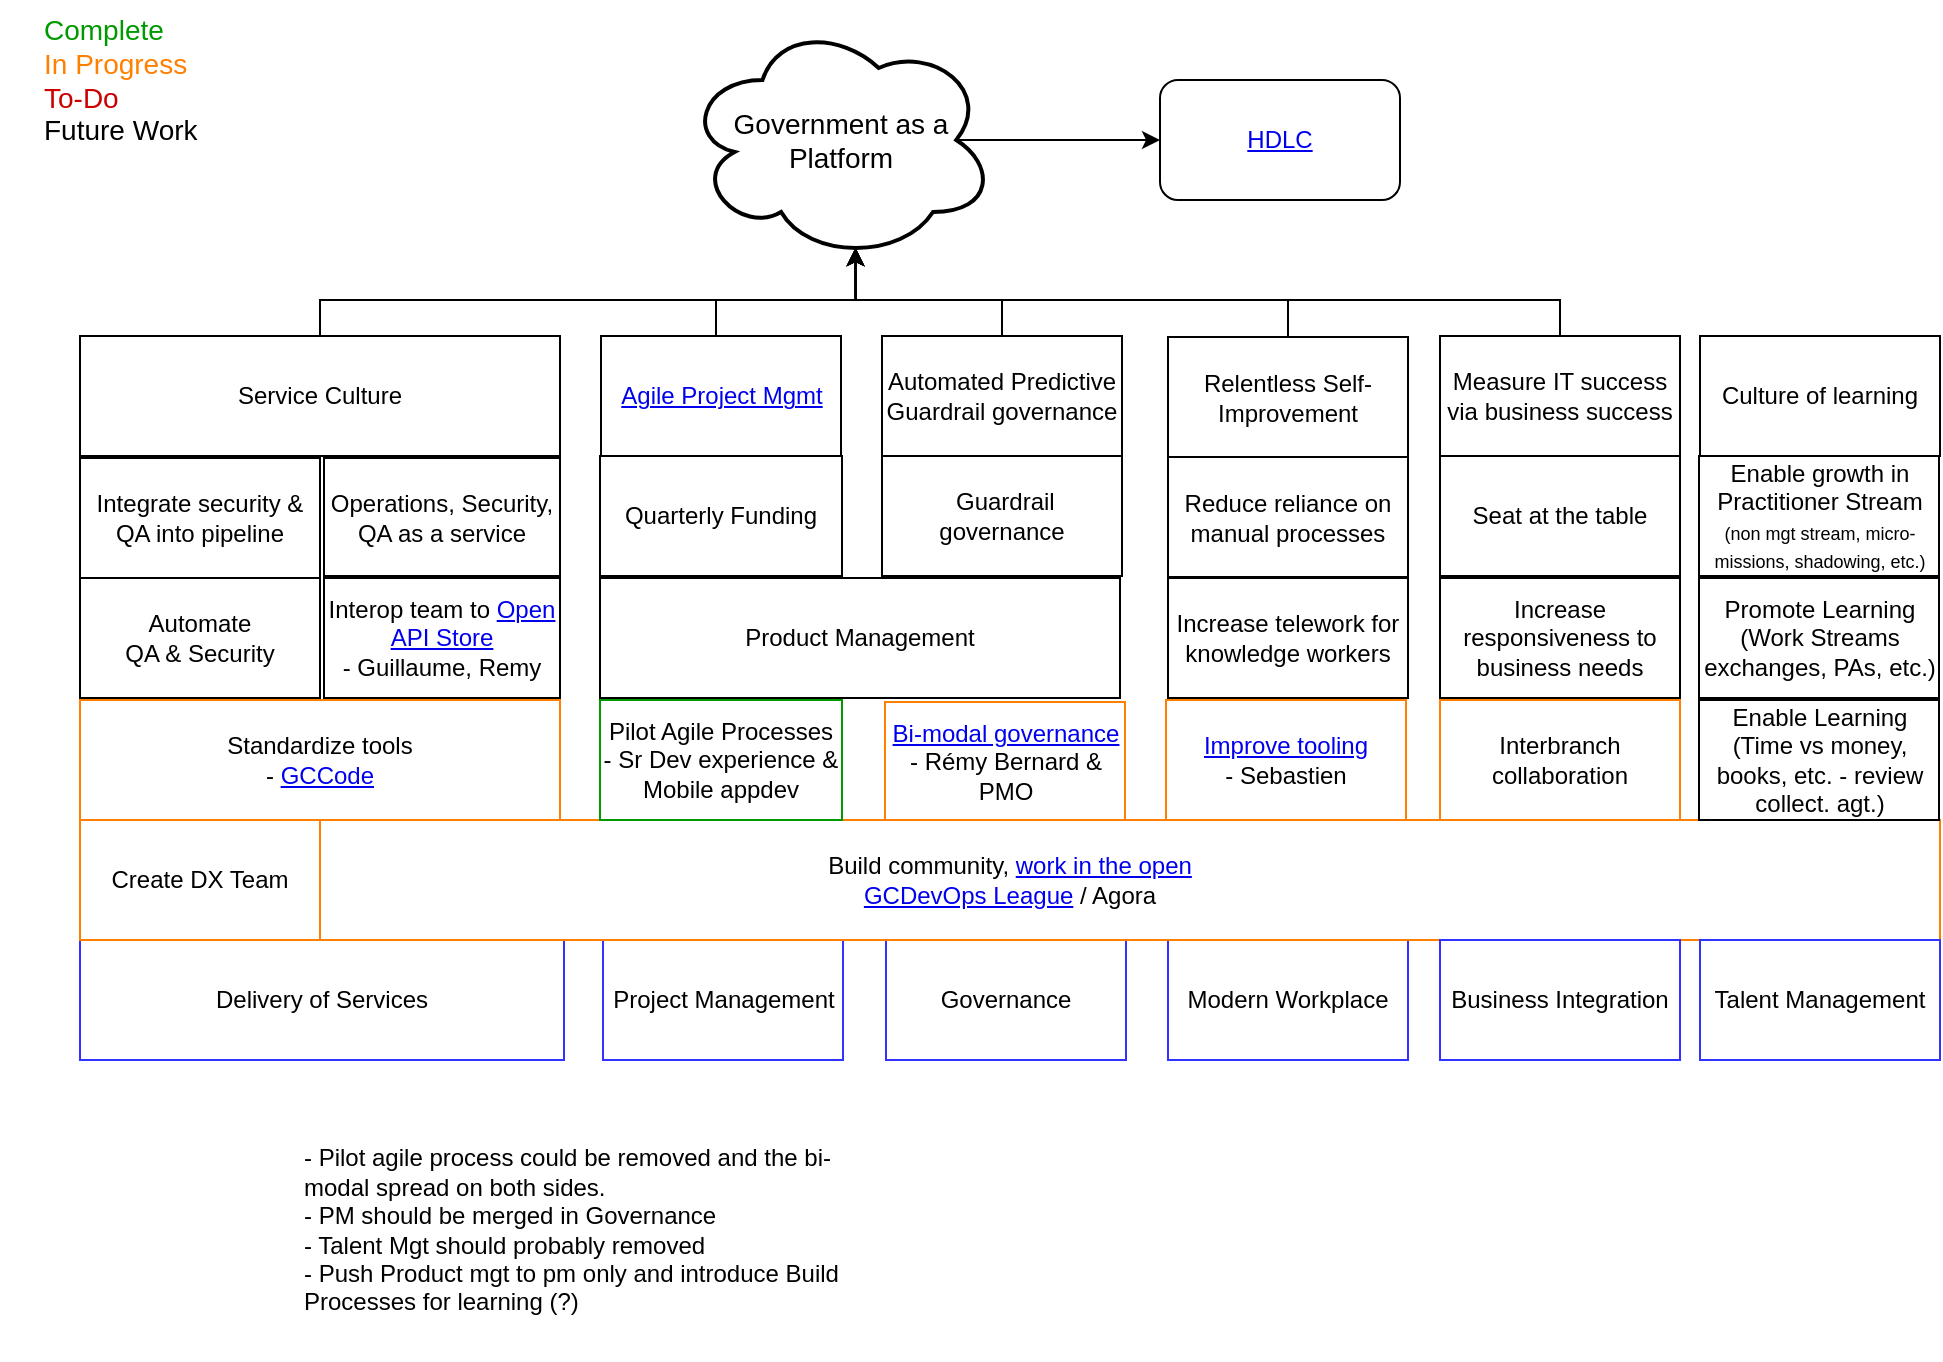 <mxfile version="10.9.6"><diagram id="9CIvqc3MlwrNueGoJNhn" name="Page-1"><mxGraphModel grid="1" shadow="0" math="0" pageHeight="1100" pageWidth="850" pageScale="1" page="1" fold="1" arrows="1" connect="1" tooltips="1" guides="1" gridSize="10" dy="478" dx="865"><root><mxCell id="0" /><mxCell id="1" parent="0" /><mxCell id="4MA0mmXBzK4tWR5CxC4D-33" parent="1" target="4MA0mmXBzK4tWR5CxC4D-3" source="4MA0mmXBzK4tWR5CxC4D-2" edge="1" style="edgeStyle=orthogonalEdgeStyle;rounded=0;orthogonalLoop=1;jettySize=auto;html=1;exitX=0.875;exitY=0.5;exitDx=0;exitDy=0;exitPerimeter=0;entryX=0;entryY=0.5;entryDx=0;entryDy=0;"><mxGeometry as="geometry" relative="1" /></mxCell><mxCell id="4MA0mmXBzK4tWR5CxC4D-2" value="Government as a Platform" parent="1" style="ellipse;shape=cloud;strokeWidth=2;fontSize=14;whiteSpace=wrap;html=1;align=center;" vertex="1"><mxGeometry as="geometry" height="120" width="155" y="20" x="342.5" /></mxCell><mxCell id="4MA0mmXBzK4tWR5CxC4D-3" value="&lt;a href=&quot;https://github.com/sara-sabr/ITStrategy/blob/master/Strategies/HumanDevelopmentLifeCycle.md&quot;&gt;HDLC&lt;/a&gt;" parent="1" style="rounded=1;whiteSpace=wrap;html=1;" vertex="1"><mxGeometry as="geometry" height="60" width="120" y="50" x="580" /></mxCell><mxCell id="4MA0mmXBzK4tWR5CxC4D-4" value="Delivery of Services" parent="1" style="rounded=0;whiteSpace=wrap;html=1;strokeColor=#3333FF;" vertex="1"><mxGeometry as="geometry" height="60" width="242" y="480" x="40" /></mxCell><mxCell id="4MA0mmXBzK4tWR5CxC4D-5" value="Project Management" parent="1" style="rounded=0;whiteSpace=wrap;html=1;strokeColor=#3333FF;" vertex="1"><mxGeometry as="geometry" height="60" width="120" y="480" x="301.5" /></mxCell><mxCell id="4MA0mmXBzK4tWR5CxC4D-6" value="Governance" parent="1" style="rounded=0;whiteSpace=wrap;html=1;strokeColor=#3333FF;" vertex="1"><mxGeometry as="geometry" height="60" width="120" y="480" x="443" /></mxCell><mxCell id="4MA0mmXBzK4tWR5CxC4D-7" value="Modern Workplace" parent="1" style="rounded=0;whiteSpace=wrap;html=1;strokeColor=#3333FF;" vertex="1"><mxGeometry as="geometry" height="60" width="120" y="480" x="584" /></mxCell><mxCell id="4MA0mmXBzK4tWR5CxC4D-9" value="&lt;div&gt;&lt;a href=&quot;https://github.com/sara-sabr/ITStrategy/blob/master/Strategies/WebServicesAccess.md#sites-that-are-blocked-and-not-blocked&quot;&gt;Improve tooling&lt;/a&gt;&lt;/div&gt;&lt;div&gt;&lt;font color=&quot;#CC0000&quot;&gt;&lt;font color=&quot;#000000&quot;&gt;- Sebastien&lt;/font&gt;&lt;br&gt;&lt;/font&gt;&lt;/div&gt;" parent="1" style="rounded=0;whiteSpace=wrap;html=1;strokeColor=#FF8000;" vertex="1"><mxGeometry as="geometry" height="60" width="120" y="360" x="583" /></mxCell><mxCell id="4MA0mmXBzK4tWR5CxC4D-11" value="&lt;div&gt;&lt;a href=&quot;https://github.com/sara-sabr/ITStrategy/blob/master/Strategies/TransitionToPartner.md#6-adopt-a-bi-modal-governance-and-delivery&quot;&gt;Bi-modal governance&lt;/a&gt;&lt;/div&gt;&lt;div&gt;- Rémy Bernard &amp;amp;&lt;/div&gt;&lt;div&gt;PMO&lt;/div&gt;" parent="1" style="rounded=0;whiteSpace=wrap;html=1;strokeColor=#FF8000;" vertex="1"><mxGeometry as="geometry" height="60" width="120" y="361" x="442.5" /></mxCell><mxCell id="4MA0mmXBzK4tWR5CxC4D-12" value="" parent="1" style="shape=image;html=1;verticalAlign=top;verticalLabelPosition=bottom;labelBackgroundColor=#ffffff;imageAspect=0;aspect=fixed;image=https://cdn3.iconfinder.com/data/icons/letters-and-numbers-1/32/number_1_blue-128.png;strokeColor=#CC0000;" vertex="1"><mxGeometry as="geometry" height="40" width="40" y="431" /></mxCell><mxCell id="4MA0mmXBzK4tWR5CxC4D-13" value="" parent="1" style="shape=image;html=1;verticalAlign=top;verticalLabelPosition=bottom;labelBackgroundColor=#ffffff;imageAspect=0;aspect=fixed;image=https://cdn3.iconfinder.com/data/icons/letters-and-numbers-1/32/number_2_blue-128.png;strokeColor=#CC0000;" vertex="1"><mxGeometry as="geometry" height="40" width="40" y="371" /></mxCell><mxCell id="4MA0mmXBzK4tWR5CxC4D-14" value="" parent="1" style="shape=image;html=1;verticalAlign=top;verticalLabelPosition=bottom;labelBackgroundColor=#ffffff;imageAspect=0;aspect=fixed;image=https://cdn3.iconfinder.com/data/icons/letters-and-numbers-1/32/number_3_blue-128.png;strokeColor=#CC0000;" vertex="1"><mxGeometry as="geometry" height="38" width="38" y="312" x="2" /></mxCell><mxCell id="4MA0mmXBzK4tWR5CxC4D-15" value="" parent="1" style="shape=image;html=1;verticalAlign=top;verticalLabelPosition=bottom;labelBackgroundColor=#ffffff;imageAspect=0;aspect=fixed;image=https://cdn3.iconfinder.com/data/icons/letters-and-numbers-1/32/number_4_blue-128.png;strokeColor=#CC0000;" vertex="1"><mxGeometry as="geometry" height="40" width="40" y="251" /></mxCell><mxCell id="4MA0mmXBzK4tWR5CxC4D-16" value="" parent="1" style="shape=image;html=1;verticalAlign=top;verticalLabelPosition=bottom;labelBackgroundColor=#ffffff;imageAspect=0;aspect=fixed;image=https://cdn3.iconfinder.com/data/icons/letters-and-numbers-1/32/number_5_blue-128.png;strokeColor=#CC0000;" vertex="1"><mxGeometry as="geometry" height="40" width="40" y="190" /></mxCell><mxCell id="4MA0mmXBzK4tWR5CxC4D-18" value="&lt;div&gt;Build community, &lt;a href=&quot;https://github.com/sara-sabr/ITStrategy/blob/master/Strategies/TransitionToPartner.md#7-transition-to-working-in-the-open-by-default&quot;&gt;work in the open&lt;/a&gt;&lt;br&gt;&lt;/div&gt;&lt;div&gt;&lt;a href=&quot;https://twitter.com/search?q=%23GCDevOpsLeague&amp;amp;src=tyah&quot;&gt;GCDevOps League&lt;/a&gt; / Agora&lt;br&gt;&lt;/div&gt;" parent="1" style="rounded=0;whiteSpace=wrap;html=1;strokeColor=#FF8000;" vertex="1"><mxGeometry as="geometry" height="60" width="930" y="420" x="40" /></mxCell><mxCell id="4MA0mmXBzK4tWR5CxC4D-42" parent="1" target="4MA0mmXBzK4tWR5CxC4D-2" source="PbtGFPk-SQkS_k5T6LSq-14" edge="1" style="edgeStyle=orthogonalEdgeStyle;rounded=0;orthogonalLoop=1;jettySize=auto;html=1;entryX=0.55;entryY=0.95;entryDx=0;entryDy=0;entryPerimeter=0;exitX=0.5;exitY=0;exitDx=0;exitDy=0;"><mxGeometry as="geometry" relative="1"><Array as="points"><mxPoint y="160" x="644" /><mxPoint y="160" x="428" /></Array><mxPoint as="sourcePoint" y="170" x="644" /></mxGeometry></mxCell><mxCell id="4MA0mmXBzK4tWR5CxC4D-20" value="Reduce reliance on manual processes" parent="1" style="rounded=0;whiteSpace=wrap;html=1;strokeColor=#000000;" vertex="1"><mxGeometry as="geometry" height="60" width="120" y="238.5" x="584" /></mxCell><mxCell id="4MA0mmXBzK4tWR5CxC4D-21" value="&lt;div&gt;Automate &lt;br&gt;&lt;/div&gt;&lt;div&gt;QA &amp;amp; Security&lt;/div&gt;" parent="1" style="rounded=0;whiteSpace=wrap;html=1;strokeColor=#000000;" vertex="1"><mxGeometry as="geometry" height="60" width="120" y="299" x="40" /></mxCell><mxCell id="4MA0mmXBzK4tWR5CxC4D-22" value="&lt;div&gt;Standardize tools&lt;/div&gt;&lt;div&gt;- &lt;a href=&quot;https://github.com/gcdevops/strategie-devops-strategy/blob/WorkInProgress/Content/OfficalGCCodeSupport.md&quot;&gt;GCCode&lt;/a&gt;&lt;br&gt;&lt;/div&gt;" parent="1" style="rounded=0;whiteSpace=wrap;html=1;strokeColor=#FF8000;" vertex="1"><mxGeometry as="geometry" height="60" width="240" y="360" x="40" /></mxCell><mxCell id="4MA0mmXBzK4tWR5CxC4D-23" value="Integrate security &amp;amp; QA into pipeline" parent="1" style="rounded=0;whiteSpace=wrap;html=1;strokeColor=#000000;" vertex="1"><mxGeometry as="geometry" height="60" width="120" y="239" x="40" /></mxCell><mxCell id="4MA0mmXBzK4tWR5CxC4D-44" parent="1" target="4MA0mmXBzK4tWR5CxC4D-2" source="4MA0mmXBzK4tWR5CxC4D-24" edge="1" style="edgeStyle=orthogonalEdgeStyle;rounded=0;orthogonalLoop=1;jettySize=auto;html=1;exitX=0.5;exitY=0;exitDx=0;exitDy=0;entryX=0.55;entryY=0.95;entryDx=0;entryDy=0;entryPerimeter=0;"><mxGeometry as="geometry" relative="1"><Array as="points"><mxPoint y="160" x="358" /><mxPoint y="160" x="428" /></Array></mxGeometry></mxCell><mxCell id="4MA0mmXBzK4tWR5CxC4D-24" value="&lt;a href=&quot;https://github.com/sara-sabr/ITStrategy/blob/master/Strategies/TransitionToPartner.md#5-shift-to-product-management&quot;&gt;Agile Project Mgmt&lt;br&gt;&lt;/a&gt;" parent="1" style="rounded=0;whiteSpace=wrap;html=1;strokeColor=#000000;" vertex="1"><mxGeometry as="geometry" height="60" width="120" y="178" x="300.5" /></mxCell><mxCell id="4MA0mmXBzK4tWR5CxC4D-25" value="&lt;div&gt;Interop team to &lt;a href=&quot;https://api.canada.ca/en/homepage&quot;&gt;Open API Store&lt;/a&gt;&lt;/div&gt;&lt;div&gt;- Guillaume, Remy&lt;br&gt;&lt;/div&gt;" parent="1" style="rounded=0;whiteSpace=wrap;html=1;strokeColor=#000000;" vertex="1"><mxGeometry as="geometry" height="60" width="118" y="299" x="162" /></mxCell><mxCell id="4MA0mmXBzK4tWR5CxC4D-26" value="Operations, Security, QA as a service" parent="1" style="rounded=0;whiteSpace=wrap;html=1;strokeColor=#000000;" vertex="1"><mxGeometry as="geometry" height="59" width="118" y="239" x="162" /></mxCell><mxCell id="4MA0mmXBzK4tWR5CxC4D-27" value="Business Integration" parent="1" style="rounded=0;whiteSpace=wrap;html=1;strokeColor=#3333FF;" vertex="1"><mxGeometry as="geometry" height="60" width="120" y="480" x="720" /></mxCell><mxCell id="4MA0mmXBzK4tWR5CxC4D-41" parent="1" target="4MA0mmXBzK4tWR5CxC4D-2" source="4MA0mmXBzK4tWR5CxC4D-29" edge="1" style="edgeStyle=orthogonalEdgeStyle;rounded=0;orthogonalLoop=1;jettySize=auto;html=1;exitX=0.5;exitY=0;exitDx=0;exitDy=0;entryX=0.55;entryY=0.95;entryDx=0;entryDy=0;entryPerimeter=0;"><mxGeometry as="geometry" relative="1"><Array as="points"><mxPoint y="160" x="780" /><mxPoint y="160" x="428" /></Array></mxGeometry></mxCell><mxCell id="4MA0mmXBzK4tWR5CxC4D-29" value="Measure IT success via business success" parent="1" style="rounded=0;whiteSpace=wrap;html=1;strokeColor=#000000;" vertex="1"><mxGeometry as="geometry" height="60" width="120" y="178" x="720" /></mxCell><mxCell id="4MA0mmXBzK4tWR5CxC4D-30" value="&lt;div style=&quot;font-size: 14px&quot; align=&quot;left&quot;&gt;&lt;font style=&quot;font-size: 14px&quot; color=&quot;#FF8000&quot;&gt;&lt;font style=&quot;font-size: 14px&quot; color=&quot;#009900&quot;&gt;Complete&lt;/font&gt;&lt;/font&gt;&lt;/div&gt;&lt;div style=&quot;font-size: 14px&quot; align=&quot;left&quot;&gt;&lt;font style=&quot;font-size: 14px&quot; color=&quot;#FF8000&quot;&gt;In Progress&lt;/font&gt;&lt;/div&gt;&lt;div style=&quot;font-size: 14px&quot; align=&quot;left&quot;&gt;&lt;font style=&quot;font-size: 14px&quot; color=&quot;#CC0000&quot;&gt;To-Do&lt;/font&gt;&lt;font style=&quot;font-size: 14px&quot;&gt;&lt;br&gt;&lt;/font&gt;&lt;/div&gt;&lt;div style=&quot;font-size: 14px&quot; align=&quot;left&quot;&gt;&lt;font style=&quot;font-size: 14px&quot;&gt;&lt;font style=&quot;font-size: 14px&quot; color=&quot;#FF8000&quot;&gt;&lt;font style=&quot;font-size: 14px&quot; color=&quot;#009900&quot;&gt;&lt;font color=&quot;#000000&quot;&gt;Future Work&lt;/font&gt;&lt;/font&gt;&lt;/font&gt;&lt;/font&gt;&lt;/div&gt;" parent="1" style="text;html=1;strokeColor=none;fillColor=none;align=left;verticalAlign=middle;whiteSpace=wrap;rounded=0;" vertex="1"><mxGeometry as="geometry" height="80" width="110" y="10" x="20" /></mxCell><mxCell id="4MA0mmXBzK4tWR5CxC4D-45" parent="1" target="4MA0mmXBzK4tWR5CxC4D-2" source="4MA0mmXBzK4tWR5CxC4D-34" edge="1" style="edgeStyle=orthogonalEdgeStyle;rounded=0;orthogonalLoop=1;jettySize=auto;html=1;exitX=0.5;exitY=0;exitDx=0;exitDy=0;entryX=0.55;entryY=0.95;entryDx=0;entryDy=0;entryPerimeter=0;"><mxGeometry as="geometry" relative="1"><Array as="points"><mxPoint y="160" x="160" /><mxPoint y="160" x="428" /></Array><mxPoint as="targetPoint" y="140" x="430" /></mxGeometry></mxCell><mxCell id="4MA0mmXBzK4tWR5CxC4D-34" value="&lt;div&gt;Service Culture&lt;/div&gt;" parent="1" style="rounded=0;whiteSpace=wrap;html=1;strokeColor=#000000;" vertex="1"><mxGeometry as="geometry" height="60" width="240" y="178" x="40" /></mxCell><mxCell id="4MA0mmXBzK4tWR5CxC4D-43" parent="1" target="4MA0mmXBzK4tWR5CxC4D-2" source="4MA0mmXBzK4tWR5CxC4D-35" edge="1" style="edgeStyle=orthogonalEdgeStyle;rounded=0;orthogonalLoop=1;jettySize=auto;html=1;exitX=0.5;exitY=0;exitDx=0;exitDy=0;entryX=0.55;entryY=0.95;entryDx=0;entryDy=0;entryPerimeter=0;"><mxGeometry as="geometry" relative="1"><Array as="points"><mxPoint y="160" x="501" /><mxPoint y="160" x="428" /></Array></mxGeometry></mxCell><mxCell id="4MA0mmXBzK4tWR5CxC4D-35" value="Automated Predictive Guardrail governance" parent="1" style="rounded=0;whiteSpace=wrap;html=1;strokeColor=#000000;fillColor=none;" vertex="1"><mxGeometry as="geometry" height="60" width="120" y="178" x="441" /></mxCell><mxCell id="4MA0mmXBzK4tWR5CxC4D-37" value="Interbranch collaboration" parent="1" style="rounded=0;whiteSpace=wrap;html=1;strokeColor=#FF8000;fillColor=none;" vertex="1"><mxGeometry as="geometry" height="60" width="120" y="360" x="720" /></mxCell><mxCell id="4MA0mmXBzK4tWR5CxC4D-38" value="Increase responsiveness to business needs" parent="1" style="rounded=0;whiteSpace=wrap;html=1;strokeColor=#000000;fillColor=none;" vertex="1"><mxGeometry as="geometry" height="60" width="120" y="299" x="720" /></mxCell><mxCell id="4MA0mmXBzK4tWR5CxC4D-46" value="Increase telework for knowledge workers" parent="1" style="rounded=0;whiteSpace=wrap;html=1;strokeColor=#000000;fillColor=none;" vertex="1"><mxGeometry as="geometry" height="60" width="120" y="299" x="584" /></mxCell><mxCell id="4MA0mmXBzK4tWR5CxC4D-48" value="&lt;div&gt;Pilot Agile Processes&lt;/div&gt;&lt;div&gt;- Sr Dev experience &amp;amp; Mobile appdev&lt;br&gt;&lt;/div&gt;" parent="1" style="rounded=0;whiteSpace=wrap;html=1;strokeColor=#009900;fillColor=none;" vertex="1"><mxGeometry as="geometry" height="60" width="121" y="360" x="300" /></mxCell><mxCell id="4MA0mmXBzK4tWR5CxC4D-49" value="Product Management" parent="1" style="rounded=0;whiteSpace=wrap;html=1;strokeColor=#000000;fillColor=none;" vertex="1"><mxGeometry as="geometry" height="60" width="260" y="299" x="300" /></mxCell><mxCell id="4MA0mmXBzK4tWR5CxC4D-8" value="Create DX Team" parent="1" style="rounded=0;whiteSpace=wrap;html=1;strokeColor=#FF8000;" vertex="1"><mxGeometry as="geometry" height="60" width="120" y="420" x="40" /></mxCell><mxCell id="PbtGFPk-SQkS_k5T6LSq-1" value="Seat at the table" parent="1" style="rounded=0;whiteSpace=wrap;html=1;strokeColor=#000000;" vertex="1"><mxGeometry as="geometry" height="60" width="120" y="238" x="720" /></mxCell><mxCell id="PbtGFPk-SQkS_k5T6LSq-2" value="Talent Management" parent="1" style="rounded=0;whiteSpace=wrap;html=1;strokeColor=#3333FF;" vertex="1"><mxGeometry as="geometry" height="60" width="120" y="480" x="850" /></mxCell><mxCell id="PbtGFPk-SQkS_k5T6LSq-4" value="&lt;span style=&quot;display: inline ; float: none ; background-color: transparent ; color: rgb(0 , 0 , 0) ; font-family: &amp;#34;helvetica&amp;#34; ; font-size: 12px ; font-style: normal ; font-variant: normal ; font-weight: 400 ; letter-spacing: normal ; text-align: center ; text-decoration: none ; text-indent: 0px ; text-transform: none ; white-space: normal ; word-spacing: 0px ; word-wrap: normal&quot;&gt;Culture of learning&lt;/span&gt;" parent="1" style="rounded=0;whiteSpace=wrap;html=1;strokeColor=#000000;" vertex="1"><mxGeometry as="geometry" height="60" width="120" y="178" x="850" /></mxCell><mxCell id="PbtGFPk-SQkS_k5T6LSq-5" value="Enable growth in Practitioner Stream&lt;br&gt;&lt;font style=&quot;font-size: 9px&quot;&gt;(non mgt stream, micro-missions, shadowing, etc.)&lt;/font&gt;" parent="1" style="rounded=0;whiteSpace=wrap;html=1;strokeColor=#000000;" vertex="1"><mxGeometry as="geometry" height="60" width="120" y="238" x="849.5" /></mxCell><mxCell id="PbtGFPk-SQkS_k5T6LSq-6" value="Enable Learning&lt;br&gt;(Time vs money, books, etc. - review collect. agt.)" parent="1" style="rounded=0;whiteSpace=wrap;html=1;strokeColor=#000000;" vertex="1"><mxGeometry as="geometry" height="60" width="120" y="360" x="849.5" /></mxCell><mxCell id="PbtGFPk-SQkS_k5T6LSq-8" value="Promote Learning&lt;br&gt;(Work Streams exchanges, PAs, etc.)" parent="1" style="rounded=0;whiteSpace=wrap;html=1;strokeColor=#000000;" vertex="1"><mxGeometry as="geometry" height="60" width="120" y="299" x="849.5" /></mxCell><mxCell id="PbtGFPk-SQkS_k5T6LSq-10" value="&amp;nbsp;Guardrail governance" parent="1" style="rounded=0;whiteSpace=wrap;html=1;strokeColor=#000000;fillColor=none;" vertex="1"><mxGeometry as="geometry" height="60" width="120" y="238" x="441" /></mxCell><mxCell id="PbtGFPk-SQkS_k5T6LSq-13" value="Quarterly Funding" parent="1" style="rounded=0;whiteSpace=wrap;html=1;strokeColor=#000000;fillColor=none;" vertex="1"><mxGeometry as="geometry" height="60" width="121" y="238" x="300" /></mxCell><mxCell id="PbtGFPk-SQkS_k5T6LSq-14" value="Relentless Self-Improvement" parent="1" style="rounded=0;whiteSpace=wrap;html=1;strokeColor=#000000;" vertex="1"><mxGeometry as="geometry" height="60" width="120" y="178.5" x="584" /></mxCell><mxCell id="PbtGFPk-SQkS_k5T6LSq-15" value="&lt;div align=&quot;left&quot;&gt;- Pilot agile process could be removed and the bi-modal spread on both sides.&lt;/div&gt;&lt;div align=&quot;left&quot;&gt;- PM should be merged in Governance&lt;/div&gt;&lt;div align=&quot;left&quot;&gt;- Talent Mgt should probably removed&lt;/div&gt;&lt;div align=&quot;left&quot;&gt;- Push Product mgt to pm only and introduce Build Processes for learning (?)&lt;/div&gt;" parent="1" style="text;html=1;strokeColor=none;fillColor=none;align=left;verticalAlign=middle;whiteSpace=wrap;rounded=0;" vertex="1"><mxGeometry as="geometry" height="130" width="290" y="560" x="150" /></mxCell></root></mxGraphModel></diagram></mxfile>